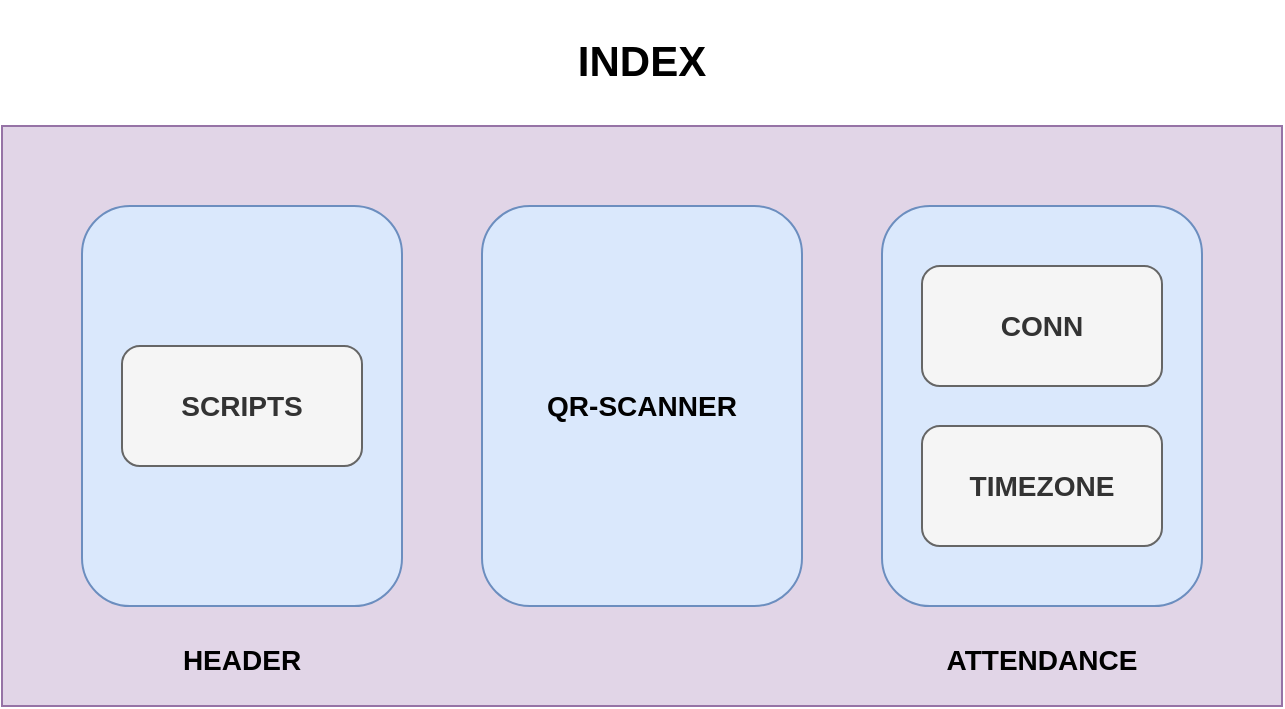 <mxfile version="24.2.5" type="device">
  <diagram name="Page-1" id="scVQ3xpGRkD49u2WcOP4">
    <mxGraphModel dx="880" dy="532" grid="1" gridSize="10" guides="1" tooltips="1" connect="1" arrows="1" fold="1" page="1" pageScale="1" pageWidth="850" pageHeight="1100" math="0" shadow="0">
      <root>
        <mxCell id="0" />
        <mxCell id="1" parent="0" />
        <mxCell id="9VjqyVR7KMCP7h3FN7Lm-1" value="&lt;h2&gt;INDEX&lt;/h2&gt;" style="rounded=0;whiteSpace=wrap;html=1;fontSize=14;labelPosition=center;verticalLabelPosition=top;align=center;verticalAlign=bottom;fillColor=#e1d5e7;strokeColor=#9673a6;" vertex="1" parent="1">
          <mxGeometry x="160" y="80" width="640" height="290" as="geometry" />
        </mxCell>
        <mxCell id="9VjqyVR7KMCP7h3FN7Lm-2" value="&lt;h2 style=&quot;font-size: 14px;&quot;&gt;HEADER&lt;/h2&gt;" style="rounded=1;whiteSpace=wrap;html=1;verticalAlign=top;labelPosition=center;verticalLabelPosition=bottom;align=center;fillColor=#dae8fc;strokeColor=#6c8ebf;" vertex="1" parent="1">
          <mxGeometry x="200" y="120" width="160" height="200" as="geometry" />
        </mxCell>
        <mxCell id="9VjqyVR7KMCP7h3FN7Lm-5" value="&lt;h2 style=&quot;font-size: 14px;&quot;&gt;QR-SCANNER&lt;/h2&gt;" style="rounded=1;whiteSpace=wrap;html=1;align=center;labelPosition=center;verticalLabelPosition=middle;verticalAlign=middle;fontSize=14;fillColor=#dae8fc;strokeColor=#6c8ebf;" vertex="1" parent="1">
          <mxGeometry x="400" y="120" width="160" height="200" as="geometry" />
        </mxCell>
        <mxCell id="9VjqyVR7KMCP7h3FN7Lm-6" value="&lt;h2 style=&quot;font-size: 14px;&quot;&gt;ATTENDANCE&lt;/h2&gt;" style="rounded=1;whiteSpace=wrap;html=1;verticalAlign=top;labelPosition=center;verticalLabelPosition=bottom;align=center;fontSize=14;fillColor=#dae8fc;strokeColor=#6c8ebf;" vertex="1" parent="1">
          <mxGeometry x="600" y="120" width="160" height="200" as="geometry" />
        </mxCell>
        <mxCell id="9VjqyVR7KMCP7h3FN7Lm-7" value="&lt;h3 style=&quot;&quot;&gt;SCRIPTS&lt;/h3&gt;" style="rounded=1;whiteSpace=wrap;html=1;fillColor=#f5f5f5;fontColor=#333333;strokeColor=#666666;" vertex="1" parent="1">
          <mxGeometry x="220" y="190" width="120" height="60" as="geometry" />
        </mxCell>
        <mxCell id="9VjqyVR7KMCP7h3FN7Lm-8" value="&lt;h3&gt;CONN&lt;/h3&gt;" style="rounded=1;whiteSpace=wrap;html=1;fillColor=#f5f5f5;fontColor=#333333;strokeColor=#666666;" vertex="1" parent="1">
          <mxGeometry x="620" y="150" width="120" height="60" as="geometry" />
        </mxCell>
        <mxCell id="9VjqyVR7KMCP7h3FN7Lm-9" value="&lt;h3&gt;TIMEZONE&lt;/h3&gt;" style="rounded=1;whiteSpace=wrap;html=1;fillColor=#f5f5f5;fontColor=#333333;strokeColor=#666666;" vertex="1" parent="1">
          <mxGeometry x="620" y="230" width="120" height="60" as="geometry" />
        </mxCell>
      </root>
    </mxGraphModel>
  </diagram>
</mxfile>
